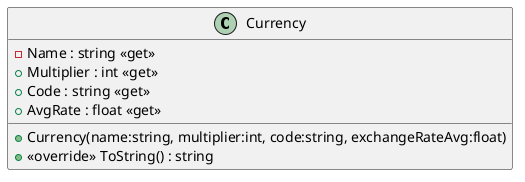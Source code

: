 @startuml
class Currency {
    + Currency(name:string, multiplier:int, code:string, exchangeRateAvg:float)
    - Name : string <<get>>
    + Multiplier : int <<get>>
    + Code : string <<get>>
    + AvgRate : float <<get>>
    + <<override>> ToString() : string
}
@enduml
